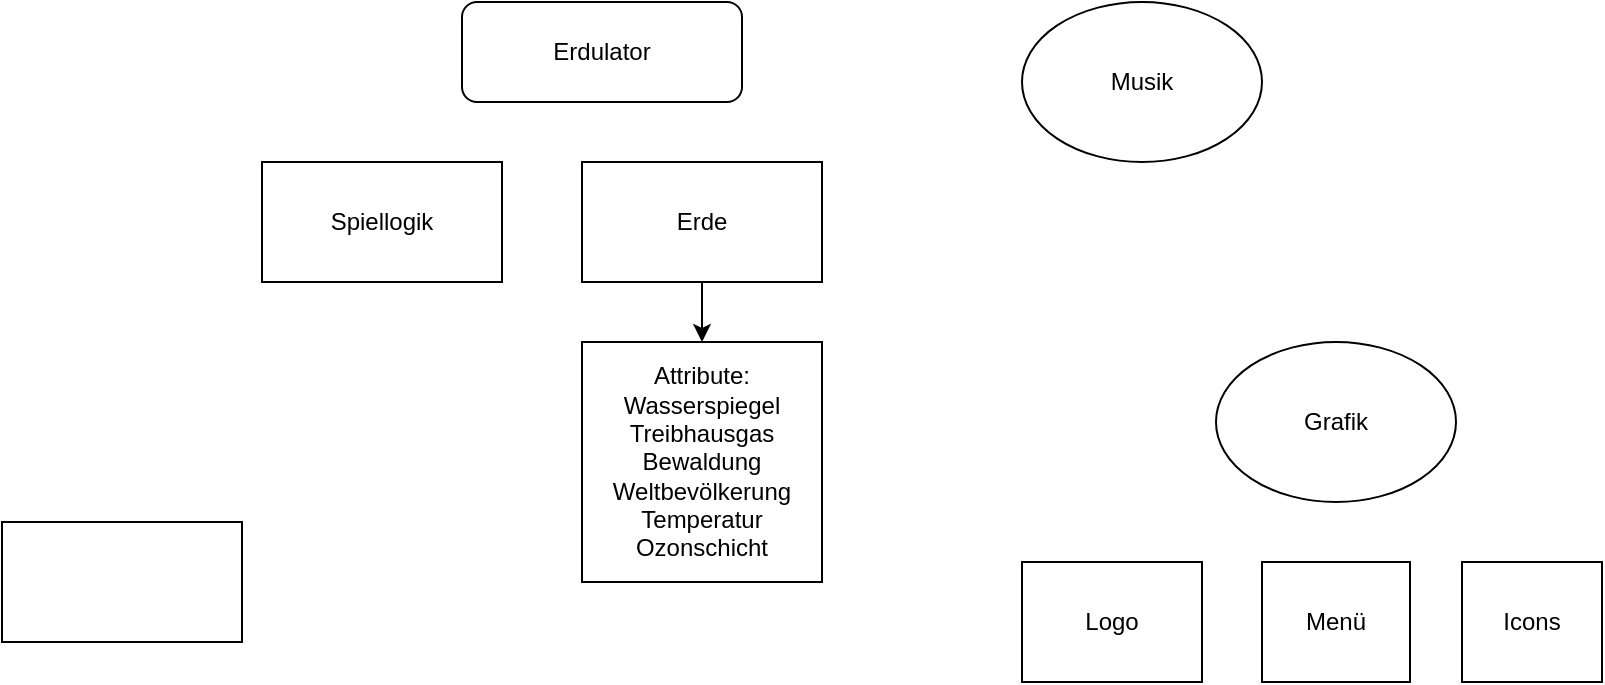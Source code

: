 <mxfile version="21.6.8" type="device">
  <diagram id="C5RBs43oDa-KdzZeNtuy" name="Page-1">
    <mxGraphModel dx="794" dy="462" grid="1" gridSize="10" guides="1" tooltips="1" connect="1" arrows="1" fold="1" page="1" pageScale="1" pageWidth="827" pageHeight="1169" math="0" shadow="0">
      <root>
        <mxCell id="WIyWlLk6GJQsqaUBKTNV-0" />
        <mxCell id="WIyWlLk6GJQsqaUBKTNV-1" parent="WIyWlLk6GJQsqaUBKTNV-0" />
        <mxCell id="-32vy3LndMPn5ti-Iiko-0" value="Erdulator" style="rounded=1;whiteSpace=wrap;html=1;" vertex="1" parent="WIyWlLk6GJQsqaUBKTNV-1">
          <mxGeometry x="240" y="10" width="140" height="50" as="geometry" />
        </mxCell>
        <mxCell id="-32vy3LndMPn5ti-Iiko-4" value="Logo" style="rounded=0;whiteSpace=wrap;html=1;" vertex="1" parent="WIyWlLk6GJQsqaUBKTNV-1">
          <mxGeometry x="520" y="290" width="90" height="60" as="geometry" />
        </mxCell>
        <mxCell id="-32vy3LndMPn5ti-Iiko-6" value="Musik" style="ellipse;whiteSpace=wrap;html=1;" vertex="1" parent="WIyWlLk6GJQsqaUBKTNV-1">
          <mxGeometry x="520" y="10" width="120" height="80" as="geometry" />
        </mxCell>
        <mxCell id="-32vy3LndMPn5ti-Iiko-7" value="Grafik" style="ellipse;whiteSpace=wrap;html=1;" vertex="1" parent="WIyWlLk6GJQsqaUBKTNV-1">
          <mxGeometry x="617" y="180" width="120" height="80" as="geometry" />
        </mxCell>
        <mxCell id="-32vy3LndMPn5ti-Iiko-8" value="Icons" style="rounded=0;whiteSpace=wrap;html=1;" vertex="1" parent="WIyWlLk6GJQsqaUBKTNV-1">
          <mxGeometry x="740" y="290" width="70" height="60" as="geometry" />
        </mxCell>
        <mxCell id="-32vy3LndMPn5ti-Iiko-9" value="Spiellogik" style="rounded=0;whiteSpace=wrap;html=1;" vertex="1" parent="WIyWlLk6GJQsqaUBKTNV-1">
          <mxGeometry x="140" y="90" width="120" height="60" as="geometry" />
        </mxCell>
        <mxCell id="-32vy3LndMPn5ti-Iiko-12" value="" style="rounded=0;whiteSpace=wrap;html=1;" vertex="1" parent="WIyWlLk6GJQsqaUBKTNV-1">
          <mxGeometry x="10" y="270" width="120" height="60" as="geometry" />
        </mxCell>
        <mxCell id="-32vy3LndMPn5ti-Iiko-13" value="Menü" style="rounded=0;whiteSpace=wrap;html=1;" vertex="1" parent="WIyWlLk6GJQsqaUBKTNV-1">
          <mxGeometry x="640" y="290" width="74" height="60" as="geometry" />
        </mxCell>
        <mxCell id="-32vy3LndMPn5ti-Iiko-14" value="Erde" style="rounded=0;whiteSpace=wrap;html=1;" vertex="1" parent="WIyWlLk6GJQsqaUBKTNV-1">
          <mxGeometry x="300" y="90" width="120" height="60" as="geometry" />
        </mxCell>
        <mxCell id="-32vy3LndMPn5ti-Iiko-15" value="Attribute:&lt;br&gt;Wasserspiegel&lt;br&gt;Treibhausgas&lt;br&gt;Bewaldung&lt;br&gt;Weltbevölkerung&lt;br&gt;Temperatur&lt;br&gt;Ozonschicht" style="rounded=0;whiteSpace=wrap;html=1;" vertex="1" parent="WIyWlLk6GJQsqaUBKTNV-1">
          <mxGeometry x="300" y="180" width="120" height="120" as="geometry" />
        </mxCell>
        <mxCell id="-32vy3LndMPn5ti-Iiko-16" value="" style="endArrow=classic;html=1;rounded=0;exitX=0.5;exitY=1;exitDx=0;exitDy=0;entryX=0.5;entryY=0;entryDx=0;entryDy=0;" edge="1" parent="WIyWlLk6GJQsqaUBKTNV-1" source="-32vy3LndMPn5ti-Iiko-14" target="-32vy3LndMPn5ti-Iiko-15">
          <mxGeometry width="50" height="50" relative="1" as="geometry">
            <mxPoint x="370" y="250" as="sourcePoint" />
            <mxPoint x="420" y="200" as="targetPoint" />
          </mxGeometry>
        </mxCell>
      </root>
    </mxGraphModel>
  </diagram>
</mxfile>
